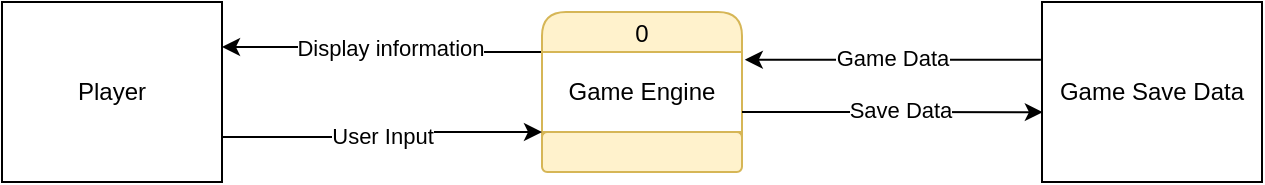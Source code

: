 <mxfile version="24.7.8">
  <diagram name="Page-1" id="b520641d-4fe3-3701-9064-5fc419738815">
    <mxGraphModel dx="972" dy="751" grid="1" gridSize="10" guides="1" tooltips="1" connect="1" arrows="1" fold="1" page="1" pageScale="1" pageWidth="1100" pageHeight="850" background="none" math="0" shadow="0">
      <root>
        <mxCell id="0" />
        <mxCell id="1" parent="0" />
        <mxCell id="OuFLP07_aSIhWUJT215E-4" style="edgeStyle=orthogonalEdgeStyle;rounded=0;orthogonalLoop=1;jettySize=auto;html=1;exitX=0;exitY=0.25;exitDx=0;exitDy=0;entryX=1;entryY=0.25;entryDx=0;entryDy=0;" parent="1" source="OuFLP07_aSIhWUJT215E-1" target="OuFLP07_aSIhWUJT215E-2" edge="1">
          <mxGeometry relative="1" as="geometry" />
        </mxCell>
        <mxCell id="OuFLP07_aSIhWUJT215E-5" value="Display information" style="edgeLabel;html=1;align=center;verticalAlign=middle;resizable=0;points=[];" parent="OuFLP07_aSIhWUJT215E-4" vertex="1" connectable="0">
          <mxGeometry x="-0.059" y="-2" relative="1" as="geometry">
            <mxPoint as="offset" />
          </mxGeometry>
        </mxCell>
        <mxCell id="OuFLP07_aSIhWUJT215E-1" value="0" style="swimlane;fontStyle=0;childLayout=stackLayout;horizontal=1;startSize=20;fillColor=#fff2cc;horizontalStack=0;resizeParent=1;resizeParentMax=0;resizeLast=0;collapsible=0;marginBottom=0;swimlaneFillColor=#ffffff;rounded=1;strokeColor=#d6b656;arcSize=20;" parent="1" vertex="1">
          <mxGeometry x="440" y="390" width="100" height="80" as="geometry" />
        </mxCell>
        <mxCell id="OuFLP07_aSIhWUJT215E-7" value="Game Engine" style="text;html=1;align=center;verticalAlign=middle;whiteSpace=wrap;rounded=0;" parent="OuFLP07_aSIhWUJT215E-1" vertex="1">
          <mxGeometry y="20" width="100" height="40" as="geometry" />
        </mxCell>
        <mxCell id="OuFLP07_aSIhWUJT215E-27" value="&amp;nbsp;" style="text;html=1;align=center;verticalAlign=middle;whiteSpace=wrap;rounded=1;fillColor=#fff2cc;strokeColor=#d6b656;arcSize=13;" parent="OuFLP07_aSIhWUJT215E-1" vertex="1">
          <mxGeometry y="60" width="100" height="20" as="geometry" />
        </mxCell>
        <mxCell id="OuFLP07_aSIhWUJT215E-28" value="" style="endArrow=none;html=1;rounded=0;exitX=0;exitY=0;exitDx=0;exitDy=0;entryX=1;entryY=0;entryDx=0;entryDy=0;fillColor=#fff2cc;strokeColor=#d6b656;" parent="OuFLP07_aSIhWUJT215E-1" source="OuFLP07_aSIhWUJT215E-27" target="OuFLP07_aSIhWUJT215E-27" edge="1">
          <mxGeometry width="50" height="50" relative="1" as="geometry">
            <mxPoint x="40" y="155" as="sourcePoint" />
            <mxPoint x="90" y="105" as="targetPoint" />
          </mxGeometry>
        </mxCell>
        <mxCell id="OuFLP07_aSIhWUJT215E-3" style="edgeStyle=orthogonalEdgeStyle;rounded=0;orthogonalLoop=1;jettySize=auto;html=1;exitX=1;exitY=0.75;exitDx=0;exitDy=0;entryX=0;entryY=0.75;entryDx=0;entryDy=0;" parent="1" source="OuFLP07_aSIhWUJT215E-2" target="OuFLP07_aSIhWUJT215E-1" edge="1">
          <mxGeometry relative="1" as="geometry" />
        </mxCell>
        <mxCell id="OuFLP07_aSIhWUJT215E-6" value="User Input" style="edgeLabel;html=1;align=center;verticalAlign=middle;resizable=0;points=[];" parent="OuFLP07_aSIhWUJT215E-3" vertex="1" connectable="0">
          <mxGeometry x="0.017" y="-2" relative="1" as="geometry">
            <mxPoint as="offset" />
          </mxGeometry>
        </mxCell>
        <mxCell id="OuFLP07_aSIhWUJT215E-2" value="Player" style="html=1;dashed=0;whiteSpace=wrap;" parent="1" vertex="1">
          <mxGeometry x="170" y="385" width="110" height="90" as="geometry" />
        </mxCell>
        <mxCell id="9sISITEIr3bTT2Y9FeWu-5" style="edgeStyle=orthogonalEdgeStyle;rounded=0;orthogonalLoop=1;jettySize=auto;html=1;exitX=-0.005;exitY=0.321;exitDx=0;exitDy=0;exitPerimeter=0;entryX=1.014;entryY=0.096;entryDx=0;entryDy=0;entryPerimeter=0;" edge="1" parent="1" source="9sISITEIr3bTT2Y9FeWu-4" target="OuFLP07_aSIhWUJT215E-7">
          <mxGeometry relative="1" as="geometry" />
        </mxCell>
        <mxCell id="9sISITEIr3bTT2Y9FeWu-6" value="Game Data" style="edgeLabel;html=1;align=center;verticalAlign=middle;resizable=0;points=[];" vertex="1" connectable="0" parent="9sISITEIr3bTT2Y9FeWu-5">
          <mxGeometry x="0.009" y="-1" relative="1" as="geometry">
            <mxPoint as="offset" />
          </mxGeometry>
        </mxCell>
        <mxCell id="9sISITEIr3bTT2Y9FeWu-4" value="Game Save Data" style="html=1;dashed=0;whiteSpace=wrap;" vertex="1" parent="1">
          <mxGeometry x="690" y="385" width="110" height="90" as="geometry" />
        </mxCell>
        <mxCell id="9sISITEIr3bTT2Y9FeWu-7" style="edgeStyle=orthogonalEdgeStyle;rounded=0;orthogonalLoop=1;jettySize=auto;html=1;exitX=1;exitY=0.75;exitDx=0;exitDy=0;entryX=0.004;entryY=0.612;entryDx=0;entryDy=0;entryPerimeter=0;" edge="1" parent="1" source="OuFLP07_aSIhWUJT215E-7" target="9sISITEIr3bTT2Y9FeWu-4">
          <mxGeometry relative="1" as="geometry" />
        </mxCell>
        <mxCell id="9sISITEIr3bTT2Y9FeWu-8" value="Save Data" style="edgeLabel;html=1;align=center;verticalAlign=middle;resizable=0;points=[];" vertex="1" connectable="0" parent="9sISITEIr3bTT2Y9FeWu-7">
          <mxGeometry x="0.048" y="1" relative="1" as="geometry">
            <mxPoint as="offset" />
          </mxGeometry>
        </mxCell>
      </root>
    </mxGraphModel>
  </diagram>
</mxfile>
